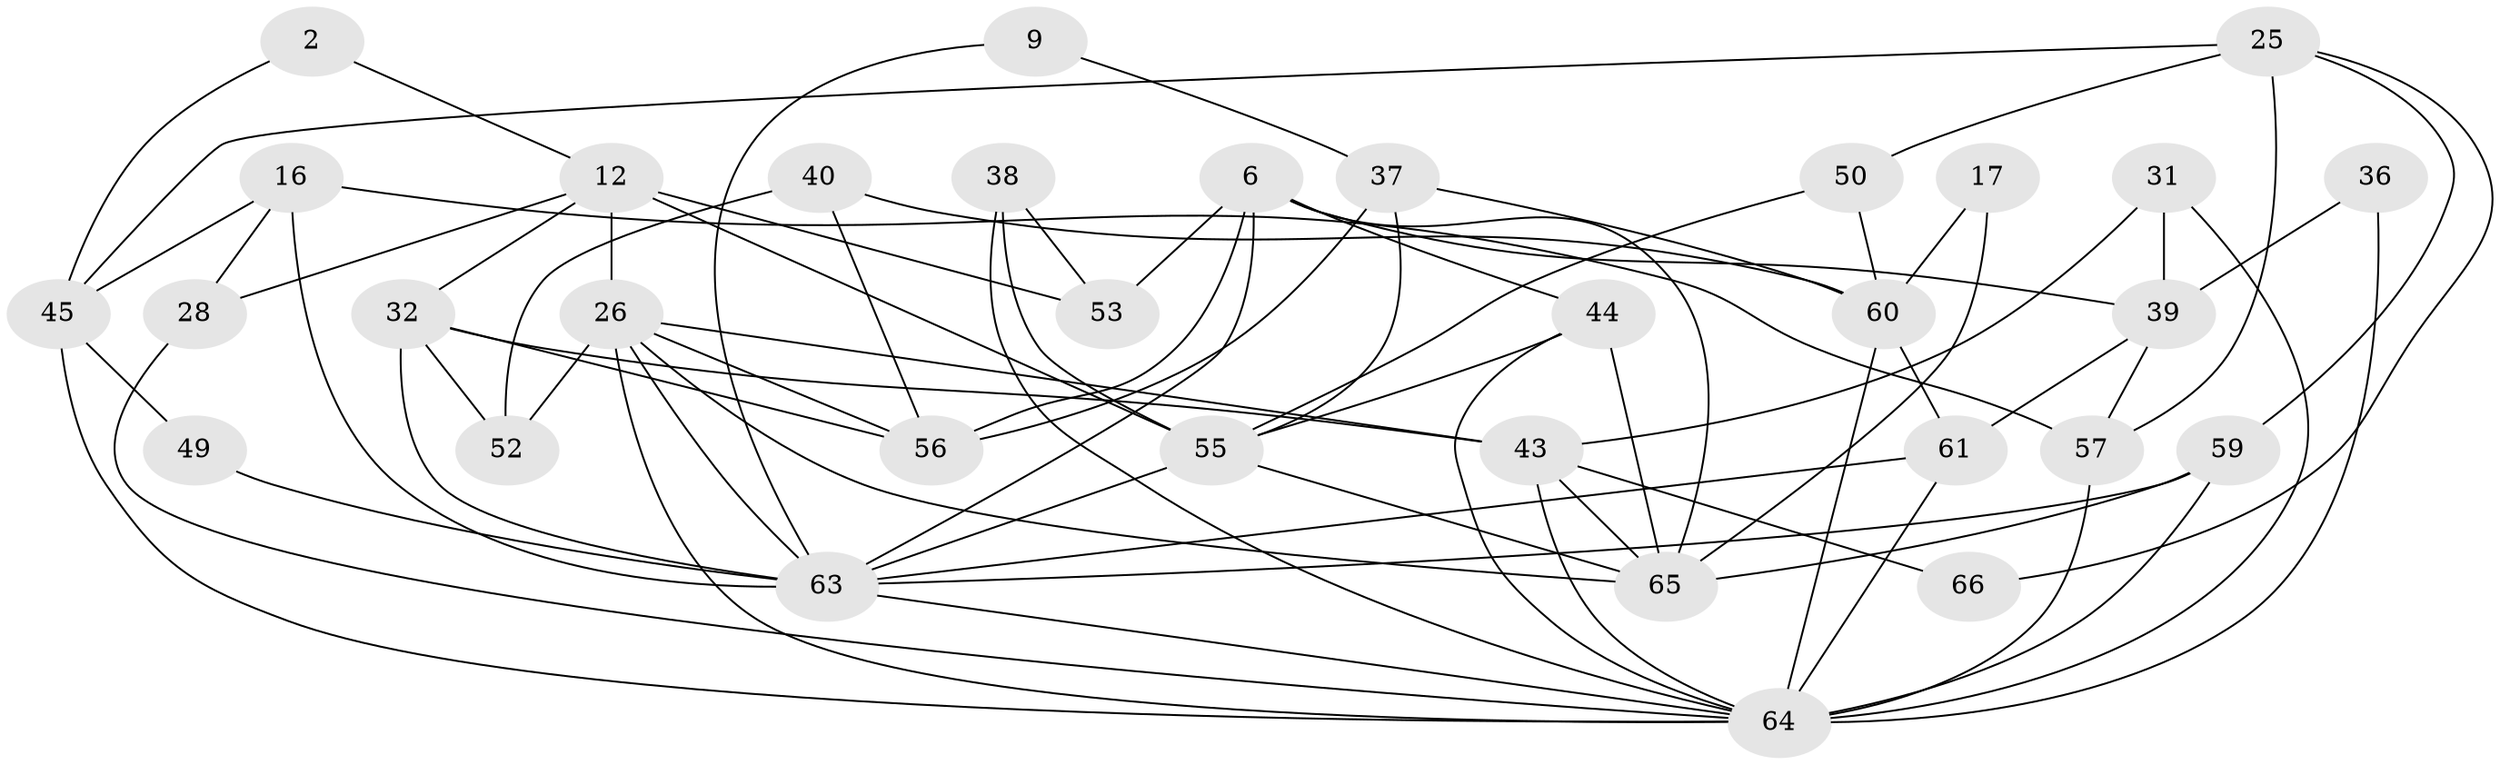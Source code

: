 // original degree distribution, {3: 0.2727272727272727, 2: 0.12121212121212122, 4: 0.30303030303030304, 8: 0.030303030303030304, 6: 0.12121212121212122, 5: 0.15151515151515152}
// Generated by graph-tools (version 1.1) at 2025/54/03/04/25 21:54:39]
// undirected, 33 vertices, 75 edges
graph export_dot {
graph [start="1"]
  node [color=gray90,style=filled];
  2;
  6;
  9;
  12;
  16;
  17;
  25 [super="+10"];
  26 [super="+22+11"];
  28;
  31;
  32 [super="+14"];
  36;
  37;
  38;
  39 [super="+27"];
  40;
  43 [super="+4+20"];
  44 [super="+7"];
  45 [super="+23"];
  49 [super="+46"];
  50;
  52;
  53 [super="+42+33"];
  55 [super="+51"];
  56 [super="+35"];
  57 [super="+3+29"];
  59 [super="+18"];
  60 [super="+15"];
  61;
  63 [super="+1+54"];
  64 [super="+24+8+62+30+48"];
  65 [super="+58"];
  66;
  2 -- 12;
  2 -- 45;
  6 -- 39;
  6 -- 44;
  6 -- 53 [weight=2];
  6 -- 63;
  6 -- 56;
  6 -- 65;
  9 -- 37;
  9 -- 63;
  12 -- 55 [weight=2];
  12 -- 28;
  12 -- 32;
  12 -- 53 [weight=2];
  12 -- 26;
  16 -- 28;
  16 -- 45 [weight=2];
  16 -- 57;
  16 -- 63 [weight=2];
  17 -- 60;
  17 -- 65;
  25 -- 45;
  25 -- 66;
  25 -- 50;
  25 -- 59;
  25 -- 57;
  26 -- 56;
  26 -- 65;
  26 -- 64 [weight=2];
  26 -- 52;
  26 -- 43 [weight=2];
  26 -- 63;
  28 -- 64;
  31 -- 39;
  31 -- 43;
  31 -- 64;
  32 -- 56 [weight=2];
  32 -- 43 [weight=2];
  32 -- 52;
  32 -- 63;
  36 -- 39;
  36 -- 64;
  37 -- 56 [weight=2];
  37 -- 55;
  37 -- 60;
  38 -- 53;
  38 -- 55;
  38 -- 64;
  39 -- 61 [weight=2];
  39 -- 57 [weight=3];
  40 -- 56;
  40 -- 52;
  40 -- 60;
  43 -- 66;
  43 -- 65;
  43 -- 64;
  44 -- 55;
  44 -- 64;
  44 -- 65;
  45 -- 49;
  45 -- 64;
  49 -- 63 [weight=2];
  50 -- 60;
  50 -- 55;
  55 -- 65;
  55 -- 63 [weight=2];
  57 -- 64 [weight=2];
  59 -- 65 [weight=2];
  59 -- 63;
  59 -- 64 [weight=4];
  60 -- 64 [weight=2];
  60 -- 61 [weight=2];
  61 -- 63;
  61 -- 64;
  63 -- 64;
}
